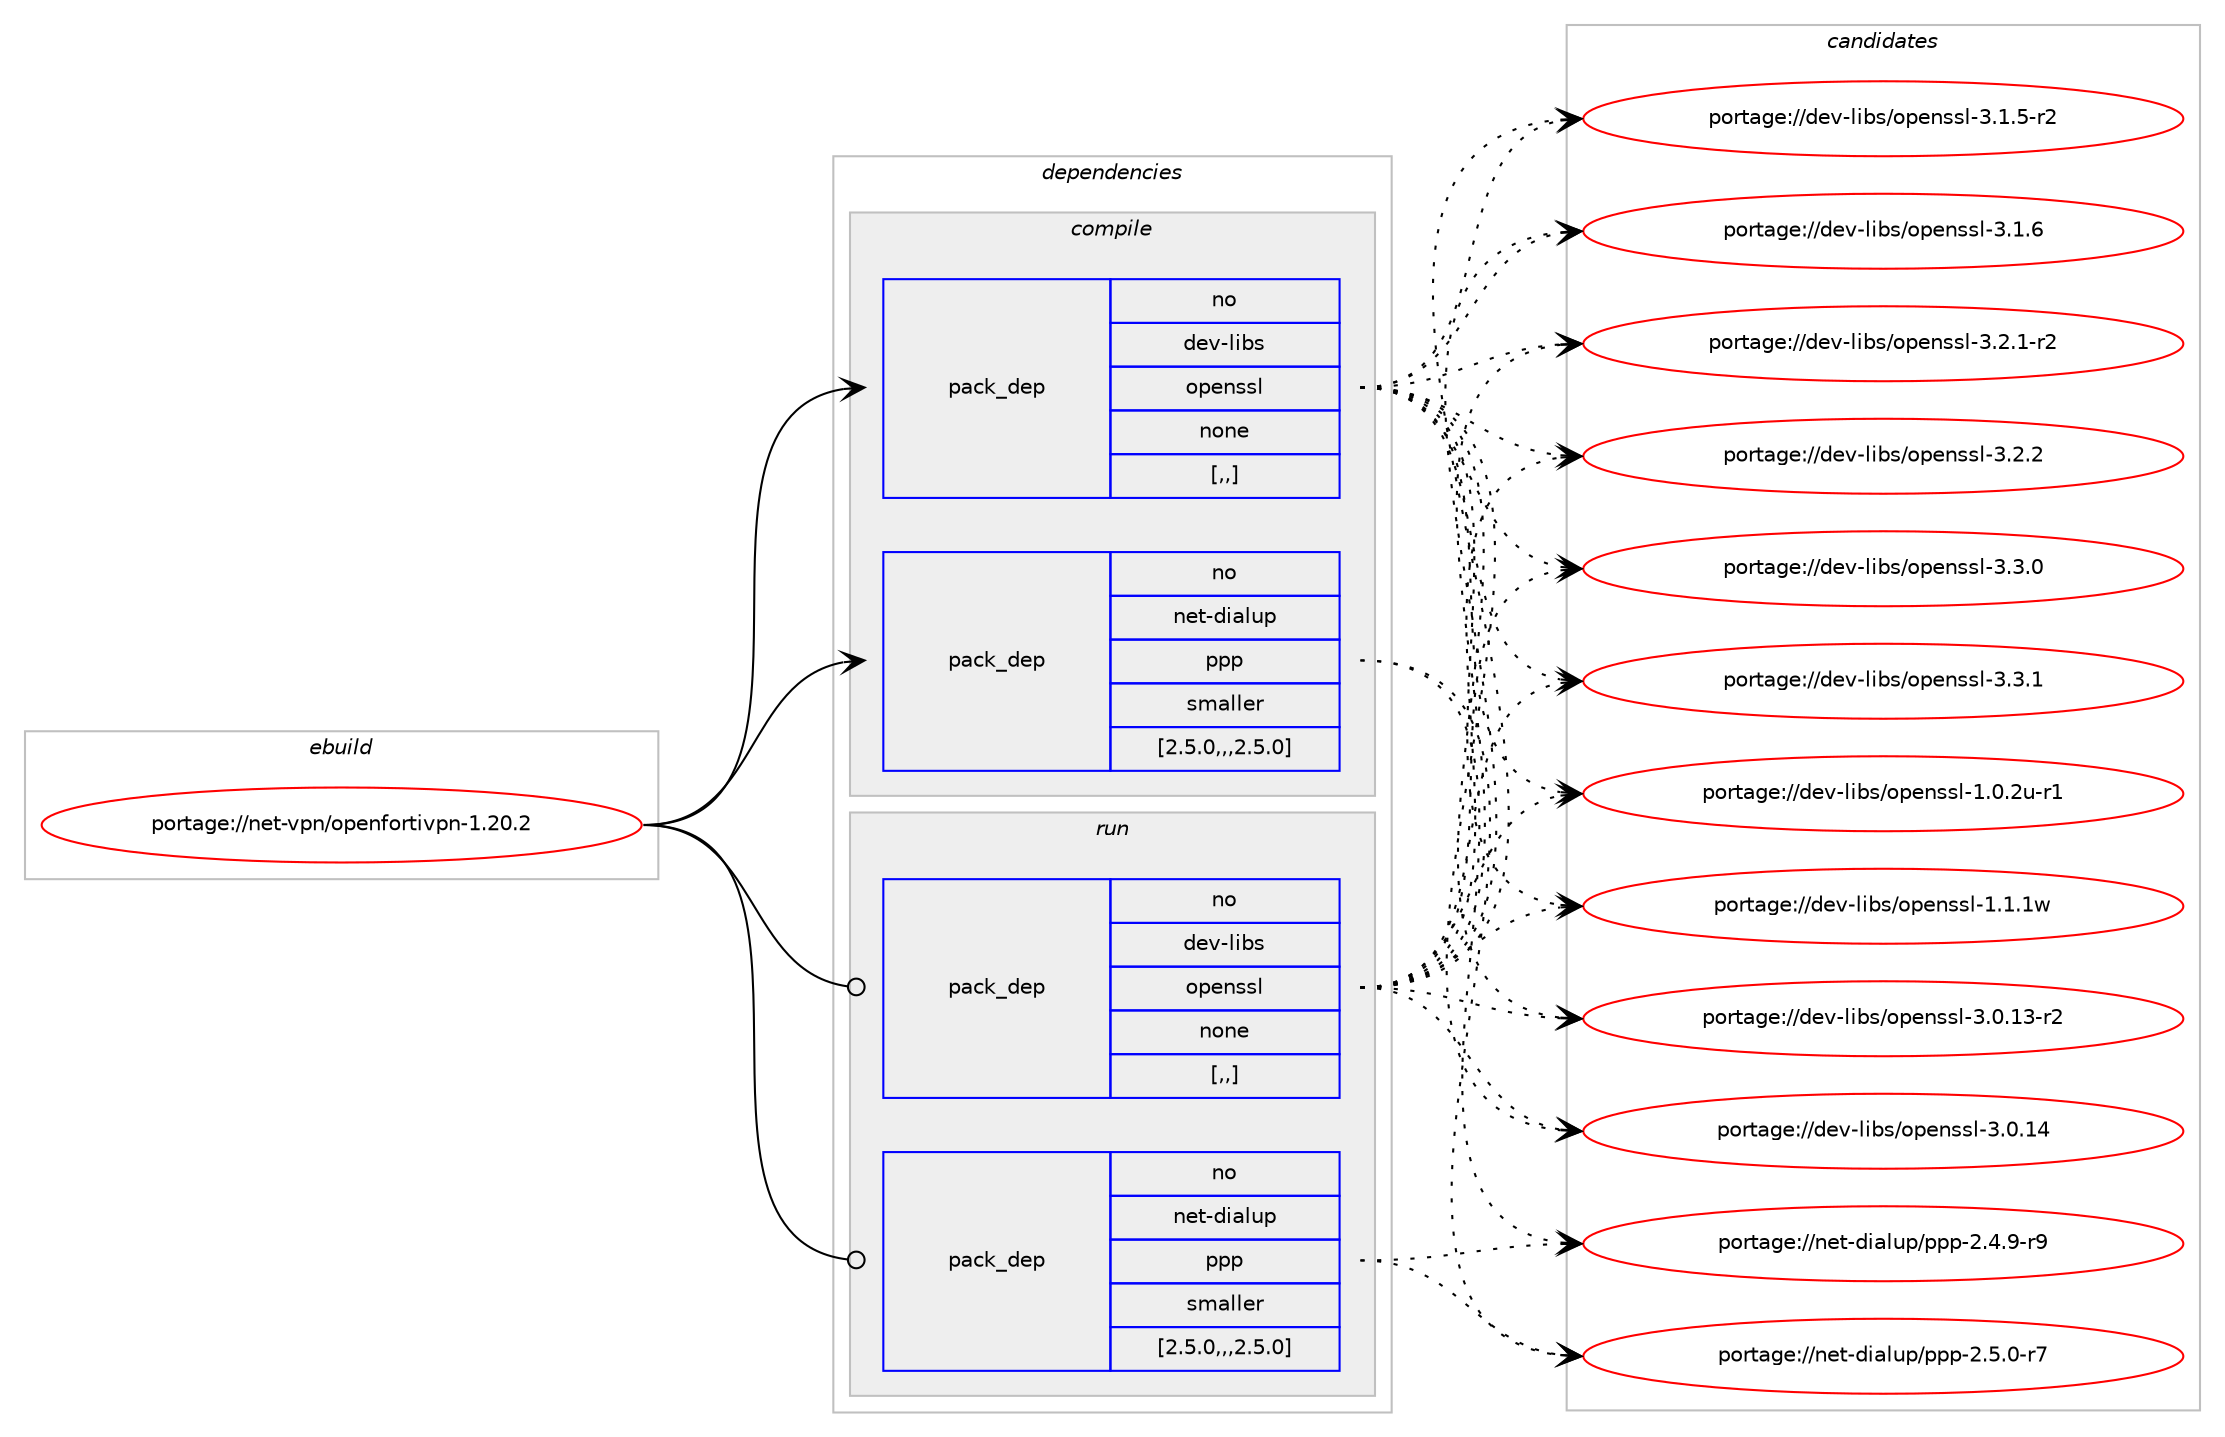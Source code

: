 digraph prolog {

# *************
# Graph options
# *************

newrank=true;
concentrate=true;
compound=true;
graph [rankdir=LR,fontname=Helvetica,fontsize=10,ranksep=1.5];#, ranksep=2.5, nodesep=0.2];
edge  [arrowhead=vee];
node  [fontname=Helvetica,fontsize=10];

# **********
# The ebuild
# **********

subgraph cluster_leftcol {
color=gray;
rank=same;
label=<<i>ebuild</i>>;
id [label="portage://net-vpn/openfortivpn-1.20.2", color=red, width=4, href="../net-vpn/openfortivpn-1.20.2.svg"];
}

# ****************
# The dependencies
# ****************

subgraph cluster_midcol {
color=gray;
label=<<i>dependencies</i>>;
subgraph cluster_compile {
fillcolor="#eeeeee";
style=filled;
label=<<i>compile</i>>;
subgraph pack275222 {
dependency377639 [label=<<TABLE BORDER="0" CELLBORDER="1" CELLSPACING="0" CELLPADDING="4" WIDTH="220"><TR><TD ROWSPAN="6" CELLPADDING="30">pack_dep</TD></TR><TR><TD WIDTH="110">no</TD></TR><TR><TD>dev-libs</TD></TR><TR><TD>openssl</TD></TR><TR><TD>none</TD></TR><TR><TD>[,,]</TD></TR></TABLE>>, shape=none, color=blue];
}
id:e -> dependency377639:w [weight=20,style="solid",arrowhead="vee"];
subgraph pack275223 {
dependency377640 [label=<<TABLE BORDER="0" CELLBORDER="1" CELLSPACING="0" CELLPADDING="4" WIDTH="220"><TR><TD ROWSPAN="6" CELLPADDING="30">pack_dep</TD></TR><TR><TD WIDTH="110">no</TD></TR><TR><TD>net-dialup</TD></TR><TR><TD>ppp</TD></TR><TR><TD>smaller</TD></TR><TR><TD>[2.5.0,,,2.5.0]</TD></TR></TABLE>>, shape=none, color=blue];
}
id:e -> dependency377640:w [weight=20,style="solid",arrowhead="vee"];
}
subgraph cluster_compileandrun {
fillcolor="#eeeeee";
style=filled;
label=<<i>compile and run</i>>;
}
subgraph cluster_run {
fillcolor="#eeeeee";
style=filled;
label=<<i>run</i>>;
subgraph pack275224 {
dependency377641 [label=<<TABLE BORDER="0" CELLBORDER="1" CELLSPACING="0" CELLPADDING="4" WIDTH="220"><TR><TD ROWSPAN="6" CELLPADDING="30">pack_dep</TD></TR><TR><TD WIDTH="110">no</TD></TR><TR><TD>dev-libs</TD></TR><TR><TD>openssl</TD></TR><TR><TD>none</TD></TR><TR><TD>[,,]</TD></TR></TABLE>>, shape=none, color=blue];
}
id:e -> dependency377641:w [weight=20,style="solid",arrowhead="odot"];
subgraph pack275225 {
dependency377642 [label=<<TABLE BORDER="0" CELLBORDER="1" CELLSPACING="0" CELLPADDING="4" WIDTH="220"><TR><TD ROWSPAN="6" CELLPADDING="30">pack_dep</TD></TR><TR><TD WIDTH="110">no</TD></TR><TR><TD>net-dialup</TD></TR><TR><TD>ppp</TD></TR><TR><TD>smaller</TD></TR><TR><TD>[2.5.0,,,2.5.0]</TD></TR></TABLE>>, shape=none, color=blue];
}
id:e -> dependency377642:w [weight=20,style="solid",arrowhead="odot"];
}
}

# **************
# The candidates
# **************

subgraph cluster_choices {
rank=same;
color=gray;
label=<<i>candidates</i>>;

subgraph choice275222 {
color=black;
nodesep=1;
choice1001011184510810598115471111121011101151151084549464846501174511449 [label="portage://dev-libs/openssl-1.0.2u-r1", color=red, width=4,href="../dev-libs/openssl-1.0.2u-r1.svg"];
choice100101118451081059811547111112101110115115108454946494649119 [label="portage://dev-libs/openssl-1.1.1w", color=red, width=4,href="../dev-libs/openssl-1.1.1w.svg"];
choice100101118451081059811547111112101110115115108455146484649514511450 [label="portage://dev-libs/openssl-3.0.13-r2", color=red, width=4,href="../dev-libs/openssl-3.0.13-r2.svg"];
choice10010111845108105981154711111210111011511510845514648464952 [label="portage://dev-libs/openssl-3.0.14", color=red, width=4,href="../dev-libs/openssl-3.0.14.svg"];
choice1001011184510810598115471111121011101151151084551464946534511450 [label="portage://dev-libs/openssl-3.1.5-r2", color=red, width=4,href="../dev-libs/openssl-3.1.5-r2.svg"];
choice100101118451081059811547111112101110115115108455146494654 [label="portage://dev-libs/openssl-3.1.6", color=red, width=4,href="../dev-libs/openssl-3.1.6.svg"];
choice1001011184510810598115471111121011101151151084551465046494511450 [label="portage://dev-libs/openssl-3.2.1-r2", color=red, width=4,href="../dev-libs/openssl-3.2.1-r2.svg"];
choice100101118451081059811547111112101110115115108455146504650 [label="portage://dev-libs/openssl-3.2.2", color=red, width=4,href="../dev-libs/openssl-3.2.2.svg"];
choice100101118451081059811547111112101110115115108455146514648 [label="portage://dev-libs/openssl-3.3.0", color=red, width=4,href="../dev-libs/openssl-3.3.0.svg"];
choice100101118451081059811547111112101110115115108455146514649 [label="portage://dev-libs/openssl-3.3.1", color=red, width=4,href="../dev-libs/openssl-3.3.1.svg"];
dependency377639:e -> choice1001011184510810598115471111121011101151151084549464846501174511449:w [style=dotted,weight="100"];
dependency377639:e -> choice100101118451081059811547111112101110115115108454946494649119:w [style=dotted,weight="100"];
dependency377639:e -> choice100101118451081059811547111112101110115115108455146484649514511450:w [style=dotted,weight="100"];
dependency377639:e -> choice10010111845108105981154711111210111011511510845514648464952:w [style=dotted,weight="100"];
dependency377639:e -> choice1001011184510810598115471111121011101151151084551464946534511450:w [style=dotted,weight="100"];
dependency377639:e -> choice100101118451081059811547111112101110115115108455146494654:w [style=dotted,weight="100"];
dependency377639:e -> choice1001011184510810598115471111121011101151151084551465046494511450:w [style=dotted,weight="100"];
dependency377639:e -> choice100101118451081059811547111112101110115115108455146504650:w [style=dotted,weight="100"];
dependency377639:e -> choice100101118451081059811547111112101110115115108455146514648:w [style=dotted,weight="100"];
dependency377639:e -> choice100101118451081059811547111112101110115115108455146514649:w [style=dotted,weight="100"];
}
subgraph choice275223 {
color=black;
nodesep=1;
choice1101011164510010597108117112471121121124550465246574511457 [label="portage://net-dialup/ppp-2.4.9-r9", color=red, width=4,href="../net-dialup/ppp-2.4.9-r9.svg"];
choice1101011164510010597108117112471121121124550465346484511455 [label="portage://net-dialup/ppp-2.5.0-r7", color=red, width=4,href="../net-dialup/ppp-2.5.0-r7.svg"];
dependency377640:e -> choice1101011164510010597108117112471121121124550465246574511457:w [style=dotted,weight="100"];
dependency377640:e -> choice1101011164510010597108117112471121121124550465346484511455:w [style=dotted,weight="100"];
}
subgraph choice275224 {
color=black;
nodesep=1;
choice1001011184510810598115471111121011101151151084549464846501174511449 [label="portage://dev-libs/openssl-1.0.2u-r1", color=red, width=4,href="../dev-libs/openssl-1.0.2u-r1.svg"];
choice100101118451081059811547111112101110115115108454946494649119 [label="portage://dev-libs/openssl-1.1.1w", color=red, width=4,href="../dev-libs/openssl-1.1.1w.svg"];
choice100101118451081059811547111112101110115115108455146484649514511450 [label="portage://dev-libs/openssl-3.0.13-r2", color=red, width=4,href="../dev-libs/openssl-3.0.13-r2.svg"];
choice10010111845108105981154711111210111011511510845514648464952 [label="portage://dev-libs/openssl-3.0.14", color=red, width=4,href="../dev-libs/openssl-3.0.14.svg"];
choice1001011184510810598115471111121011101151151084551464946534511450 [label="portage://dev-libs/openssl-3.1.5-r2", color=red, width=4,href="../dev-libs/openssl-3.1.5-r2.svg"];
choice100101118451081059811547111112101110115115108455146494654 [label="portage://dev-libs/openssl-3.1.6", color=red, width=4,href="../dev-libs/openssl-3.1.6.svg"];
choice1001011184510810598115471111121011101151151084551465046494511450 [label="portage://dev-libs/openssl-3.2.1-r2", color=red, width=4,href="../dev-libs/openssl-3.2.1-r2.svg"];
choice100101118451081059811547111112101110115115108455146504650 [label="portage://dev-libs/openssl-3.2.2", color=red, width=4,href="../dev-libs/openssl-3.2.2.svg"];
choice100101118451081059811547111112101110115115108455146514648 [label="portage://dev-libs/openssl-3.3.0", color=red, width=4,href="../dev-libs/openssl-3.3.0.svg"];
choice100101118451081059811547111112101110115115108455146514649 [label="portage://dev-libs/openssl-3.3.1", color=red, width=4,href="../dev-libs/openssl-3.3.1.svg"];
dependency377641:e -> choice1001011184510810598115471111121011101151151084549464846501174511449:w [style=dotted,weight="100"];
dependency377641:e -> choice100101118451081059811547111112101110115115108454946494649119:w [style=dotted,weight="100"];
dependency377641:e -> choice100101118451081059811547111112101110115115108455146484649514511450:w [style=dotted,weight="100"];
dependency377641:e -> choice10010111845108105981154711111210111011511510845514648464952:w [style=dotted,weight="100"];
dependency377641:e -> choice1001011184510810598115471111121011101151151084551464946534511450:w [style=dotted,weight="100"];
dependency377641:e -> choice100101118451081059811547111112101110115115108455146494654:w [style=dotted,weight="100"];
dependency377641:e -> choice1001011184510810598115471111121011101151151084551465046494511450:w [style=dotted,weight="100"];
dependency377641:e -> choice100101118451081059811547111112101110115115108455146504650:w [style=dotted,weight="100"];
dependency377641:e -> choice100101118451081059811547111112101110115115108455146514648:w [style=dotted,weight="100"];
dependency377641:e -> choice100101118451081059811547111112101110115115108455146514649:w [style=dotted,weight="100"];
}
subgraph choice275225 {
color=black;
nodesep=1;
choice1101011164510010597108117112471121121124550465246574511457 [label="portage://net-dialup/ppp-2.4.9-r9", color=red, width=4,href="../net-dialup/ppp-2.4.9-r9.svg"];
choice1101011164510010597108117112471121121124550465346484511455 [label="portage://net-dialup/ppp-2.5.0-r7", color=red, width=4,href="../net-dialup/ppp-2.5.0-r7.svg"];
dependency377642:e -> choice1101011164510010597108117112471121121124550465246574511457:w [style=dotted,weight="100"];
dependency377642:e -> choice1101011164510010597108117112471121121124550465346484511455:w [style=dotted,weight="100"];
}
}

}
